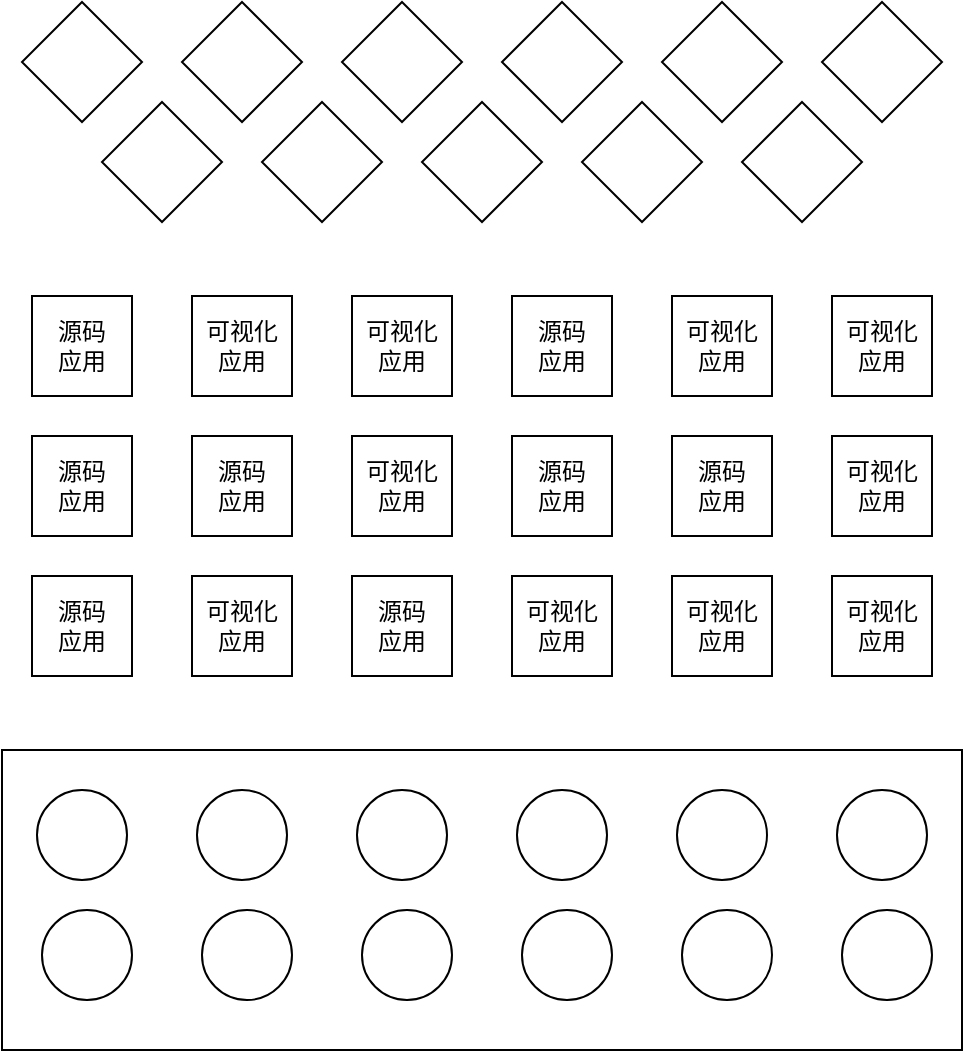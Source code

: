 <mxfile version="23.1.5" type="github">
  <diagram name="第 1 页" id="LY0YPnrHA6B2b3IWMHaJ">
    <mxGraphModel dx="1434" dy="758" grid="1" gridSize="10" guides="1" tooltips="1" connect="1" arrows="1" fold="1" page="1" pageScale="1" pageWidth="827" pageHeight="1169" math="0" shadow="0">
      <root>
        <mxCell id="0" />
        <mxCell id="1" parent="0" />
        <mxCell id="4g3i7PId28n3mnpLQAkF-3" value="" style="rhombus;whiteSpace=wrap;html=1;" vertex="1" parent="1">
          <mxGeometry x="160" y="186" width="60" height="60" as="geometry" />
        </mxCell>
        <mxCell id="4g3i7PId28n3mnpLQAkF-4" value="" style="rhombus;whiteSpace=wrap;html=1;" vertex="1" parent="1">
          <mxGeometry x="240" y="186" width="60" height="60" as="geometry" />
        </mxCell>
        <mxCell id="4g3i7PId28n3mnpLQAkF-5" value="" style="rhombus;whiteSpace=wrap;html=1;" vertex="1" parent="1">
          <mxGeometry x="320" y="186" width="60" height="60" as="geometry" />
        </mxCell>
        <mxCell id="4g3i7PId28n3mnpLQAkF-6" value="" style="rhombus;whiteSpace=wrap;html=1;" vertex="1" parent="1">
          <mxGeometry x="400" y="186" width="60" height="60" as="geometry" />
        </mxCell>
        <mxCell id="4g3i7PId28n3mnpLQAkF-7" value="" style="rhombus;whiteSpace=wrap;html=1;" vertex="1" parent="1">
          <mxGeometry x="480" y="186" width="60" height="60" as="geometry" />
        </mxCell>
        <mxCell id="4g3i7PId28n3mnpLQAkF-8" value="" style="rhombus;whiteSpace=wrap;html=1;" vertex="1" parent="1">
          <mxGeometry x="560" y="186" width="60" height="60" as="geometry" />
        </mxCell>
        <mxCell id="4g3i7PId28n3mnpLQAkF-9" value="" style="rhombus;whiteSpace=wrap;html=1;" vertex="1" parent="1">
          <mxGeometry x="200" y="236" width="60" height="60" as="geometry" />
        </mxCell>
        <mxCell id="4g3i7PId28n3mnpLQAkF-10" value="" style="rhombus;whiteSpace=wrap;html=1;" vertex="1" parent="1">
          <mxGeometry x="280" y="236" width="60" height="60" as="geometry" />
        </mxCell>
        <mxCell id="4g3i7PId28n3mnpLQAkF-11" value="" style="rhombus;whiteSpace=wrap;html=1;" vertex="1" parent="1">
          <mxGeometry x="360" y="236" width="60" height="60" as="geometry" />
        </mxCell>
        <mxCell id="4g3i7PId28n3mnpLQAkF-12" value="" style="rhombus;whiteSpace=wrap;html=1;" vertex="1" parent="1">
          <mxGeometry x="440" y="236" width="60" height="60" as="geometry" />
        </mxCell>
        <mxCell id="4g3i7PId28n3mnpLQAkF-13" value="" style="rhombus;whiteSpace=wrap;html=1;" vertex="1" parent="1">
          <mxGeometry x="520" y="236" width="60" height="60" as="geometry" />
        </mxCell>
        <mxCell id="4g3i7PId28n3mnpLQAkF-14" value="源码&lt;br&gt;应用" style="whiteSpace=wrap;html=1;aspect=fixed;" vertex="1" parent="1">
          <mxGeometry x="165" y="333" width="50" height="50" as="geometry" />
        </mxCell>
        <mxCell id="4g3i7PId28n3mnpLQAkF-15" value="可视化&lt;br&gt;应用" style="whiteSpace=wrap;html=1;aspect=fixed;" vertex="1" parent="1">
          <mxGeometry x="245" y="333" width="50" height="50" as="geometry" />
        </mxCell>
        <mxCell id="4g3i7PId28n3mnpLQAkF-16" value="可视化&lt;br style=&quot;border-color: var(--border-color);&quot;&gt;应用" style="whiteSpace=wrap;html=1;aspect=fixed;" vertex="1" parent="1">
          <mxGeometry x="325" y="333" width="50" height="50" as="geometry" />
        </mxCell>
        <mxCell id="4g3i7PId28n3mnpLQAkF-17" value="源码&lt;br style=&quot;border-color: var(--border-color);&quot;&gt;应用" style="whiteSpace=wrap;html=1;aspect=fixed;" vertex="1" parent="1">
          <mxGeometry x="405" y="333" width="50" height="50" as="geometry" />
        </mxCell>
        <mxCell id="4g3i7PId28n3mnpLQAkF-18" value="可视化&lt;br style=&quot;border-color: var(--border-color);&quot;&gt;应用" style="whiteSpace=wrap;html=1;aspect=fixed;" vertex="1" parent="1">
          <mxGeometry x="485" y="333" width="50" height="50" as="geometry" />
        </mxCell>
        <mxCell id="4g3i7PId28n3mnpLQAkF-19" value="可视化&lt;br style=&quot;border-color: var(--border-color);&quot;&gt;应用" style="whiteSpace=wrap;html=1;aspect=fixed;" vertex="1" parent="1">
          <mxGeometry x="565" y="333" width="50" height="50" as="geometry" />
        </mxCell>
        <mxCell id="4g3i7PId28n3mnpLQAkF-20" value="源码&lt;br style=&quot;border-color: var(--border-color);&quot;&gt;应用" style="whiteSpace=wrap;html=1;aspect=fixed;" vertex="1" parent="1">
          <mxGeometry x="165" y="403" width="50" height="50" as="geometry" />
        </mxCell>
        <mxCell id="4g3i7PId28n3mnpLQAkF-21" value="源码&lt;br style=&quot;border-color: var(--border-color);&quot;&gt;应用" style="whiteSpace=wrap;html=1;aspect=fixed;" vertex="1" parent="1">
          <mxGeometry x="245" y="403" width="50" height="50" as="geometry" />
        </mxCell>
        <mxCell id="4g3i7PId28n3mnpLQAkF-22" value="可视化&lt;br style=&quot;border-color: var(--border-color);&quot;&gt;应用" style="whiteSpace=wrap;html=1;aspect=fixed;" vertex="1" parent="1">
          <mxGeometry x="325" y="403" width="50" height="50" as="geometry" />
        </mxCell>
        <mxCell id="4g3i7PId28n3mnpLQAkF-23" value="源码&lt;br style=&quot;border-color: var(--border-color);&quot;&gt;应用" style="whiteSpace=wrap;html=1;aspect=fixed;" vertex="1" parent="1">
          <mxGeometry x="405" y="403" width="50" height="50" as="geometry" />
        </mxCell>
        <mxCell id="4g3i7PId28n3mnpLQAkF-24" value="源码&lt;br style=&quot;border-color: var(--border-color);&quot;&gt;应用" style="whiteSpace=wrap;html=1;aspect=fixed;" vertex="1" parent="1">
          <mxGeometry x="485" y="403" width="50" height="50" as="geometry" />
        </mxCell>
        <mxCell id="4g3i7PId28n3mnpLQAkF-25" value="可视化&lt;br style=&quot;border-color: var(--border-color);&quot;&gt;应用" style="whiteSpace=wrap;html=1;aspect=fixed;" vertex="1" parent="1">
          <mxGeometry x="565" y="403" width="50" height="50" as="geometry" />
        </mxCell>
        <mxCell id="4g3i7PId28n3mnpLQAkF-26" value="源码&lt;br style=&quot;border-color: var(--border-color);&quot;&gt;应用" style="whiteSpace=wrap;html=1;aspect=fixed;" vertex="1" parent="1">
          <mxGeometry x="165" y="473" width="50" height="50" as="geometry" />
        </mxCell>
        <mxCell id="4g3i7PId28n3mnpLQAkF-27" value="可视化&lt;br style=&quot;border-color: var(--border-color);&quot;&gt;应用" style="whiteSpace=wrap;html=1;aspect=fixed;" vertex="1" parent="1">
          <mxGeometry x="245" y="473" width="50" height="50" as="geometry" />
        </mxCell>
        <mxCell id="4g3i7PId28n3mnpLQAkF-28" value="源码&lt;br style=&quot;border-color: var(--border-color);&quot;&gt;应用" style="whiteSpace=wrap;html=1;aspect=fixed;" vertex="1" parent="1">
          <mxGeometry x="325" y="473" width="50" height="50" as="geometry" />
        </mxCell>
        <mxCell id="4g3i7PId28n3mnpLQAkF-29" value="可视化&lt;br style=&quot;border-color: var(--border-color);&quot;&gt;应用" style="whiteSpace=wrap;html=1;aspect=fixed;" vertex="1" parent="1">
          <mxGeometry x="405" y="473" width="50" height="50" as="geometry" />
        </mxCell>
        <mxCell id="4g3i7PId28n3mnpLQAkF-30" value="可视化&lt;br style=&quot;border-color: var(--border-color);&quot;&gt;应用" style="whiteSpace=wrap;html=1;aspect=fixed;" vertex="1" parent="1">
          <mxGeometry x="485" y="473" width="50" height="50" as="geometry" />
        </mxCell>
        <mxCell id="4g3i7PId28n3mnpLQAkF-31" value="可视化&lt;br style=&quot;border-color: var(--border-color);&quot;&gt;应用" style="whiteSpace=wrap;html=1;aspect=fixed;" vertex="1" parent="1">
          <mxGeometry x="565" y="473" width="50" height="50" as="geometry" />
        </mxCell>
        <mxCell id="4g3i7PId28n3mnpLQAkF-32" value="" style="rounded=0;whiteSpace=wrap;html=1;" vertex="1" parent="1">
          <mxGeometry x="150" y="560" width="480" height="150" as="geometry" />
        </mxCell>
        <mxCell id="4g3i7PId28n3mnpLQAkF-33" value="" style="ellipse;whiteSpace=wrap;html=1;aspect=fixed;" vertex="1" parent="1">
          <mxGeometry x="167.5" y="580" width="45" height="45" as="geometry" />
        </mxCell>
        <mxCell id="4g3i7PId28n3mnpLQAkF-34" value="" style="ellipse;whiteSpace=wrap;html=1;aspect=fixed;" vertex="1" parent="1">
          <mxGeometry x="247.5" y="580" width="45" height="45" as="geometry" />
        </mxCell>
        <mxCell id="4g3i7PId28n3mnpLQAkF-35" value="" style="ellipse;whiteSpace=wrap;html=1;aspect=fixed;" vertex="1" parent="1">
          <mxGeometry x="327.5" y="580" width="45" height="45" as="geometry" />
        </mxCell>
        <mxCell id="4g3i7PId28n3mnpLQAkF-36" value="" style="ellipse;whiteSpace=wrap;html=1;aspect=fixed;" vertex="1" parent="1">
          <mxGeometry x="407.5" y="580" width="45" height="45" as="geometry" />
        </mxCell>
        <mxCell id="4g3i7PId28n3mnpLQAkF-37" value="" style="ellipse;whiteSpace=wrap;html=1;aspect=fixed;" vertex="1" parent="1">
          <mxGeometry x="487.5" y="580" width="45" height="45" as="geometry" />
        </mxCell>
        <mxCell id="4g3i7PId28n3mnpLQAkF-38" value="" style="ellipse;whiteSpace=wrap;html=1;aspect=fixed;" vertex="1" parent="1">
          <mxGeometry x="567.5" y="580" width="45" height="45" as="geometry" />
        </mxCell>
        <mxCell id="4g3i7PId28n3mnpLQAkF-39" value="" style="ellipse;whiteSpace=wrap;html=1;aspect=fixed;" vertex="1" parent="1">
          <mxGeometry x="170" y="640" width="45" height="45" as="geometry" />
        </mxCell>
        <mxCell id="4g3i7PId28n3mnpLQAkF-40" value="" style="ellipse;whiteSpace=wrap;html=1;aspect=fixed;" vertex="1" parent="1">
          <mxGeometry x="250" y="640" width="45" height="45" as="geometry" />
        </mxCell>
        <mxCell id="4g3i7PId28n3mnpLQAkF-41" value="" style="ellipse;whiteSpace=wrap;html=1;aspect=fixed;" vertex="1" parent="1">
          <mxGeometry x="330" y="640" width="45" height="45" as="geometry" />
        </mxCell>
        <mxCell id="4g3i7PId28n3mnpLQAkF-42" value="" style="ellipse;whiteSpace=wrap;html=1;aspect=fixed;" vertex="1" parent="1">
          <mxGeometry x="410" y="640" width="45" height="45" as="geometry" />
        </mxCell>
        <mxCell id="4g3i7PId28n3mnpLQAkF-43" value="" style="ellipse;whiteSpace=wrap;html=1;aspect=fixed;" vertex="1" parent="1">
          <mxGeometry x="490" y="640" width="45" height="45" as="geometry" />
        </mxCell>
        <mxCell id="4g3i7PId28n3mnpLQAkF-44" value="" style="ellipse;whiteSpace=wrap;html=1;aspect=fixed;" vertex="1" parent="1">
          <mxGeometry x="570" y="640" width="45" height="45" as="geometry" />
        </mxCell>
      </root>
    </mxGraphModel>
  </diagram>
</mxfile>
